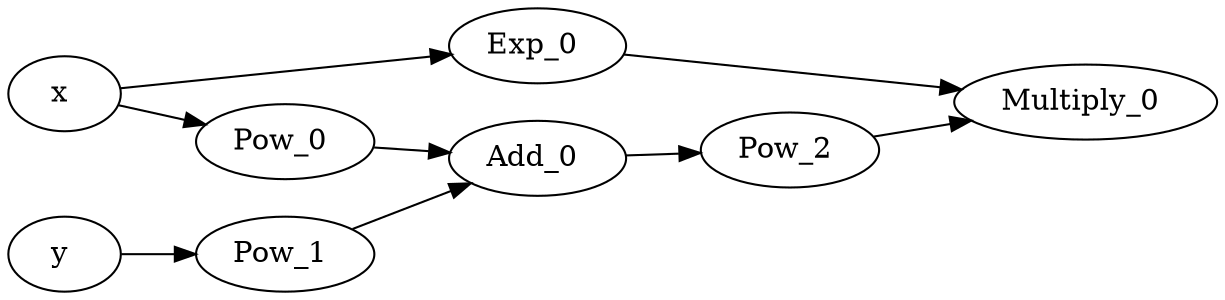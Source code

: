 digraph scalarflow {
rankdir="LR"
x [label="x "]
y [label="y "]
Exp_0 [label="Exp_0 "]
Pow_0 [label="Pow_0 "]
Pow_1 [label="Pow_1 "]
Add_0 [label="Add_0 "]
Pow_2 [label="Pow_2 "]
Multiply_0 [label="Multiply_0 "]
   x -> Exp_0
   x -> Pow_0
   y -> Pow_1
   Exp_0 -> Multiply_0
   Pow_0 -> Add_0
   Pow_1 -> Add_0
   Add_0 -> Pow_2
   Pow_2 -> Multiply_0
}
